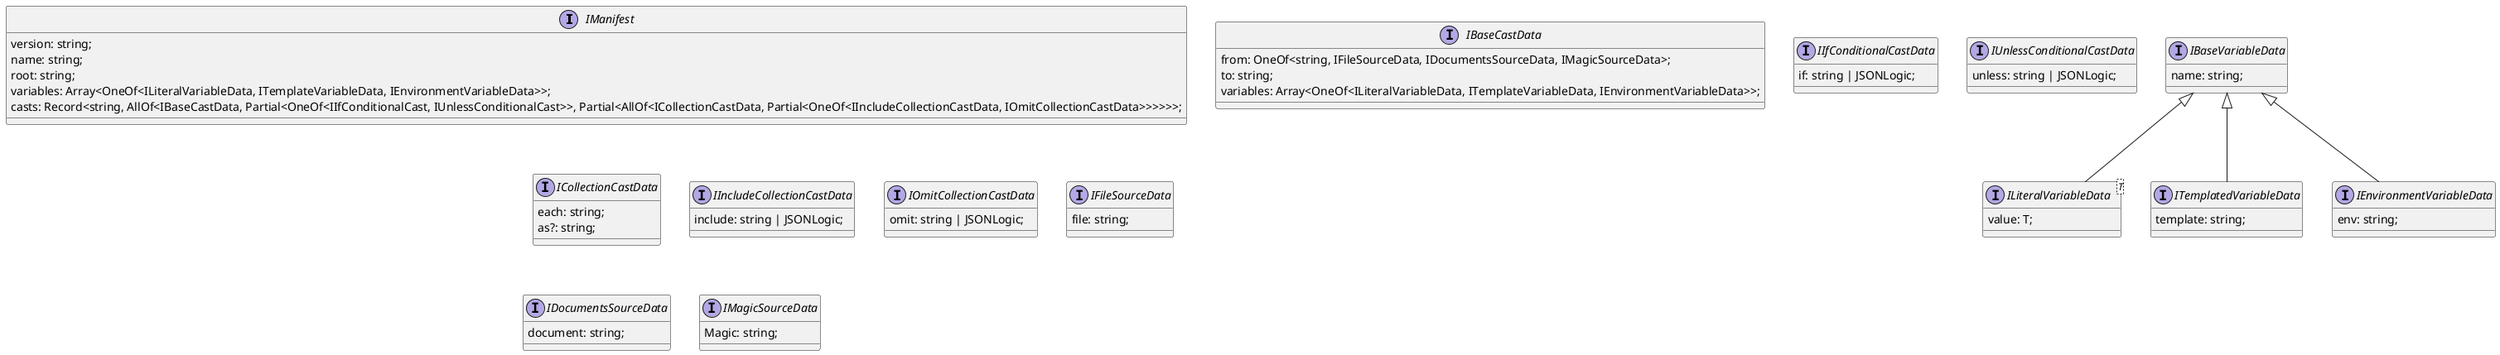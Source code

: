 @startuml Manifest models
interface IManifest {
  version: string;
  name: string;
  root: string;
  variables: Array<OneOf<ILiteralVariableData, ITemplateVariableData, IEnvironmentVariableData>>;
  casts: Record<string, AllOf<IBaseCastData, Partial<OneOf<IIfConditionalCast, IUnlessConditionalCast>>, Partial<AllOf<ICollectionCastData, Partial<OneOf<IIncludeCollectionCastData, IOmitCollectionCastData>>>>>>;
}

interface IBaseVariableData {
  name: string;
}

interface ILiteralVariableData<T> extends IBaseVariableData {
  value: T;
}

interface ITemplatedVariableData extends IBaseVariableData {
  template: string;
}

interface IEnvironmentVariableData extends IBaseVariableData {
  env: string;
}

interface IBaseCastData {
  from: OneOf<string, IFileSourceData, IDocumentsSourceData, IMagicSourceData>;
  to: string;
  variables: Array<OneOf<ILiteralVariableData, ITemplateVariableData, IEnvironmentVariableData>>;
}

interface IIfConditionalCastData {
  if: string | JSONLogic;
}

interface IUnlessConditionalCastData {
  unless: string | JSONLogic;
}

interface ICollectionCastData {
  each: string;
  as?: string;
}

interface IIncludeCollectionCastData {
  include: string | JSONLogic;
}

interface IOmitCollectionCastData {
  omit: string | JSONLogic;
}

interface IFileSourceData {
  file: string;
}

interface IDocumentsSourceData {
  document: string;
}

interface IMagicSourceData {
  Magic: string;
}
@enduml